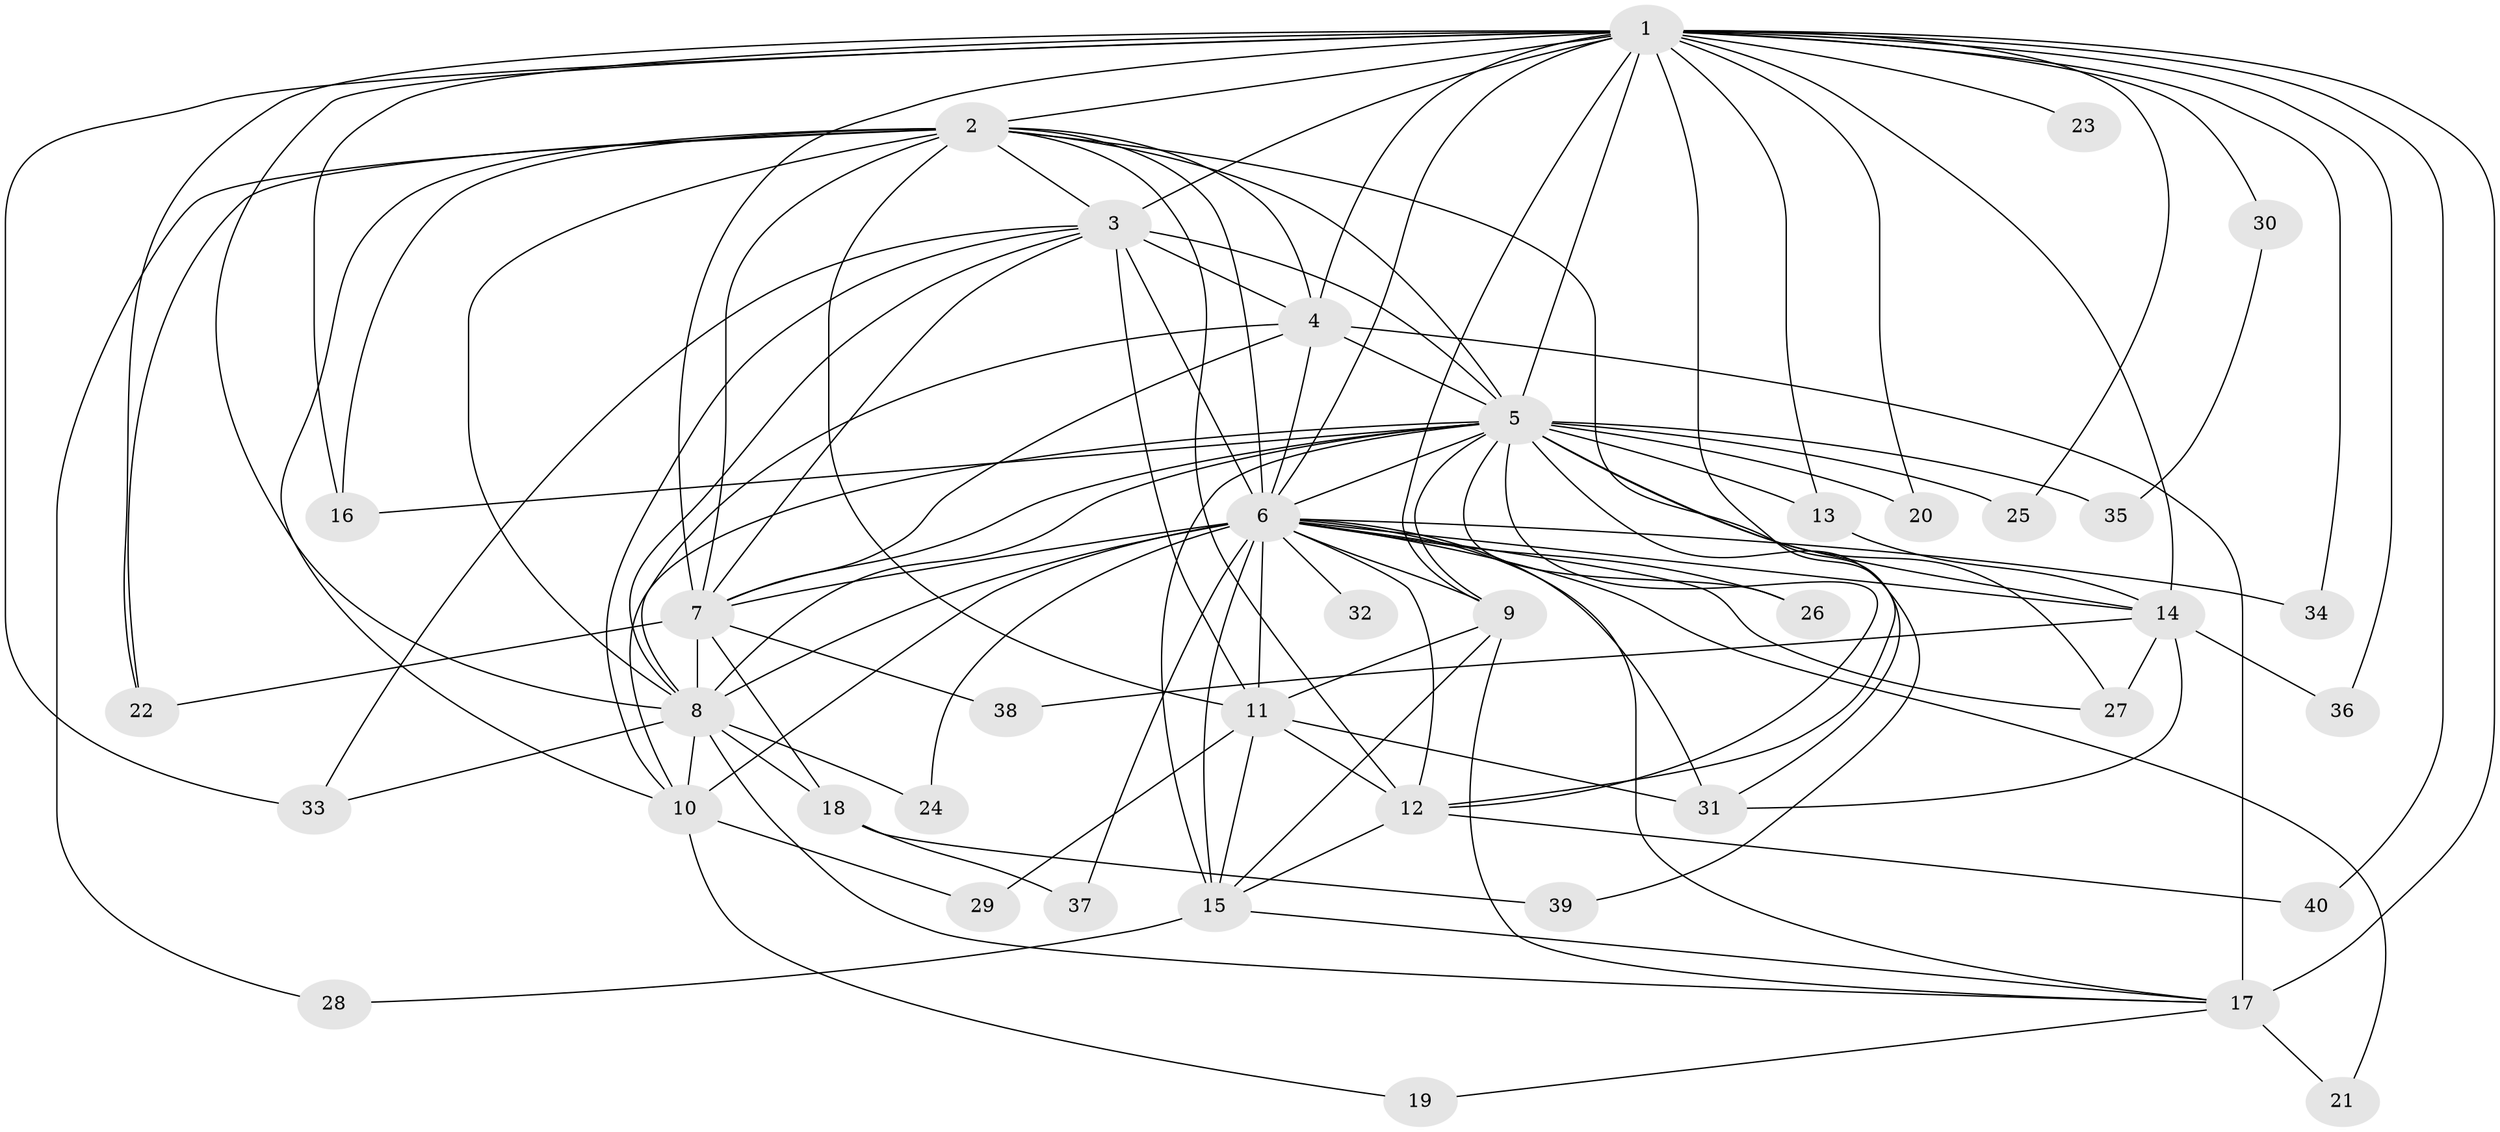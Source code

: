 // original degree distribution, {29: 0.01, 19: 0.02, 35: 0.01, 17: 0.01, 18: 0.01, 15: 0.01, 14: 0.01, 13: 0.01, 25: 0.01, 6: 0.05, 2: 0.6, 10: 0.01, 5: 0.04, 3: 0.14, 4: 0.06}
// Generated by graph-tools (version 1.1) at 2025/49/03/04/25 22:49:20]
// undirected, 40 vertices, 113 edges
graph export_dot {
  node [color=gray90,style=filled];
  1;
  2;
  3;
  4;
  5;
  6;
  7;
  8;
  9;
  10;
  11;
  12;
  13;
  14;
  15;
  16;
  17;
  18;
  19;
  20;
  21;
  22;
  23;
  24;
  25;
  26;
  27;
  28;
  29;
  30;
  31;
  32;
  33;
  34;
  35;
  36;
  37;
  38;
  39;
  40;
  1 -- 2 [weight=2.0];
  1 -- 3 [weight=1.0];
  1 -- 4 [weight=1.0];
  1 -- 5 [weight=2.0];
  1 -- 6 [weight=2.0];
  1 -- 7 [weight=1.0];
  1 -- 8 [weight=2.0];
  1 -- 9 [weight=1.0];
  1 -- 12 [weight=1.0];
  1 -- 13 [weight=1.0];
  1 -- 14 [weight=2.0];
  1 -- 16 [weight=1.0];
  1 -- 17 [weight=1.0];
  1 -- 20 [weight=1.0];
  1 -- 22 [weight=1.0];
  1 -- 23 [weight=1.0];
  1 -- 25 [weight=1.0];
  1 -- 30 [weight=1.0];
  1 -- 33 [weight=1.0];
  1 -- 34 [weight=1.0];
  1 -- 36 [weight=1.0];
  1 -- 40 [weight=1.0];
  2 -- 3 [weight=1.0];
  2 -- 4 [weight=1.0];
  2 -- 5 [weight=2.0];
  2 -- 6 [weight=1.0];
  2 -- 7 [weight=2.0];
  2 -- 8 [weight=2.0];
  2 -- 10 [weight=1.0];
  2 -- 11 [weight=1.0];
  2 -- 12 [weight=1.0];
  2 -- 16 [weight=1.0];
  2 -- 22 [weight=1.0];
  2 -- 28 [weight=1.0];
  2 -- 31 [weight=1.0];
  3 -- 4 [weight=1.0];
  3 -- 5 [weight=2.0];
  3 -- 6 [weight=21.0];
  3 -- 7 [weight=1.0];
  3 -- 8 [weight=3.0];
  3 -- 10 [weight=1.0];
  3 -- 11 [weight=1.0];
  3 -- 33 [weight=1.0];
  4 -- 5 [weight=2.0];
  4 -- 6 [weight=1.0];
  4 -- 7 [weight=2.0];
  4 -- 8 [weight=2.0];
  4 -- 17 [weight=7.0];
  5 -- 6 [weight=3.0];
  5 -- 7 [weight=2.0];
  5 -- 8 [weight=4.0];
  5 -- 9 [weight=1.0];
  5 -- 10 [weight=1.0];
  5 -- 12 [weight=2.0];
  5 -- 13 [weight=2.0];
  5 -- 14 [weight=6.0];
  5 -- 15 [weight=1.0];
  5 -- 16 [weight=2.0];
  5 -- 20 [weight=1.0];
  5 -- 25 [weight=2.0];
  5 -- 26 [weight=1.0];
  5 -- 27 [weight=1.0];
  5 -- 35 [weight=1.0];
  5 -- 39 [weight=1.0];
  6 -- 7 [weight=5.0];
  6 -- 8 [weight=2.0];
  6 -- 9 [weight=1.0];
  6 -- 10 [weight=1.0];
  6 -- 11 [weight=2.0];
  6 -- 12 [weight=2.0];
  6 -- 14 [weight=1.0];
  6 -- 15 [weight=2.0];
  6 -- 17 [weight=2.0];
  6 -- 21 [weight=1.0];
  6 -- 24 [weight=1.0];
  6 -- 26 [weight=1.0];
  6 -- 27 [weight=1.0];
  6 -- 31 [weight=2.0];
  6 -- 32 [weight=1.0];
  6 -- 34 [weight=1.0];
  6 -- 37 [weight=1.0];
  7 -- 8 [weight=3.0];
  7 -- 18 [weight=1.0];
  7 -- 22 [weight=1.0];
  7 -- 38 [weight=1.0];
  8 -- 10 [weight=1.0];
  8 -- 17 [weight=1.0];
  8 -- 18 [weight=1.0];
  8 -- 24 [weight=1.0];
  8 -- 33 [weight=1.0];
  9 -- 11 [weight=1.0];
  9 -- 15 [weight=1.0];
  9 -- 17 [weight=1.0];
  10 -- 19 [weight=1.0];
  10 -- 29 [weight=1.0];
  11 -- 12 [weight=2.0];
  11 -- 15 [weight=1.0];
  11 -- 29 [weight=2.0];
  11 -- 31 [weight=2.0];
  12 -- 15 [weight=1.0];
  12 -- 40 [weight=1.0];
  13 -- 14 [weight=2.0];
  14 -- 27 [weight=1.0];
  14 -- 31 [weight=1.0];
  14 -- 36 [weight=1.0];
  14 -- 38 [weight=1.0];
  15 -- 17 [weight=1.0];
  15 -- 28 [weight=1.0];
  17 -- 19 [weight=1.0];
  17 -- 21 [weight=1.0];
  18 -- 37 [weight=1.0];
  18 -- 39 [weight=1.0];
  30 -- 35 [weight=1.0];
}

